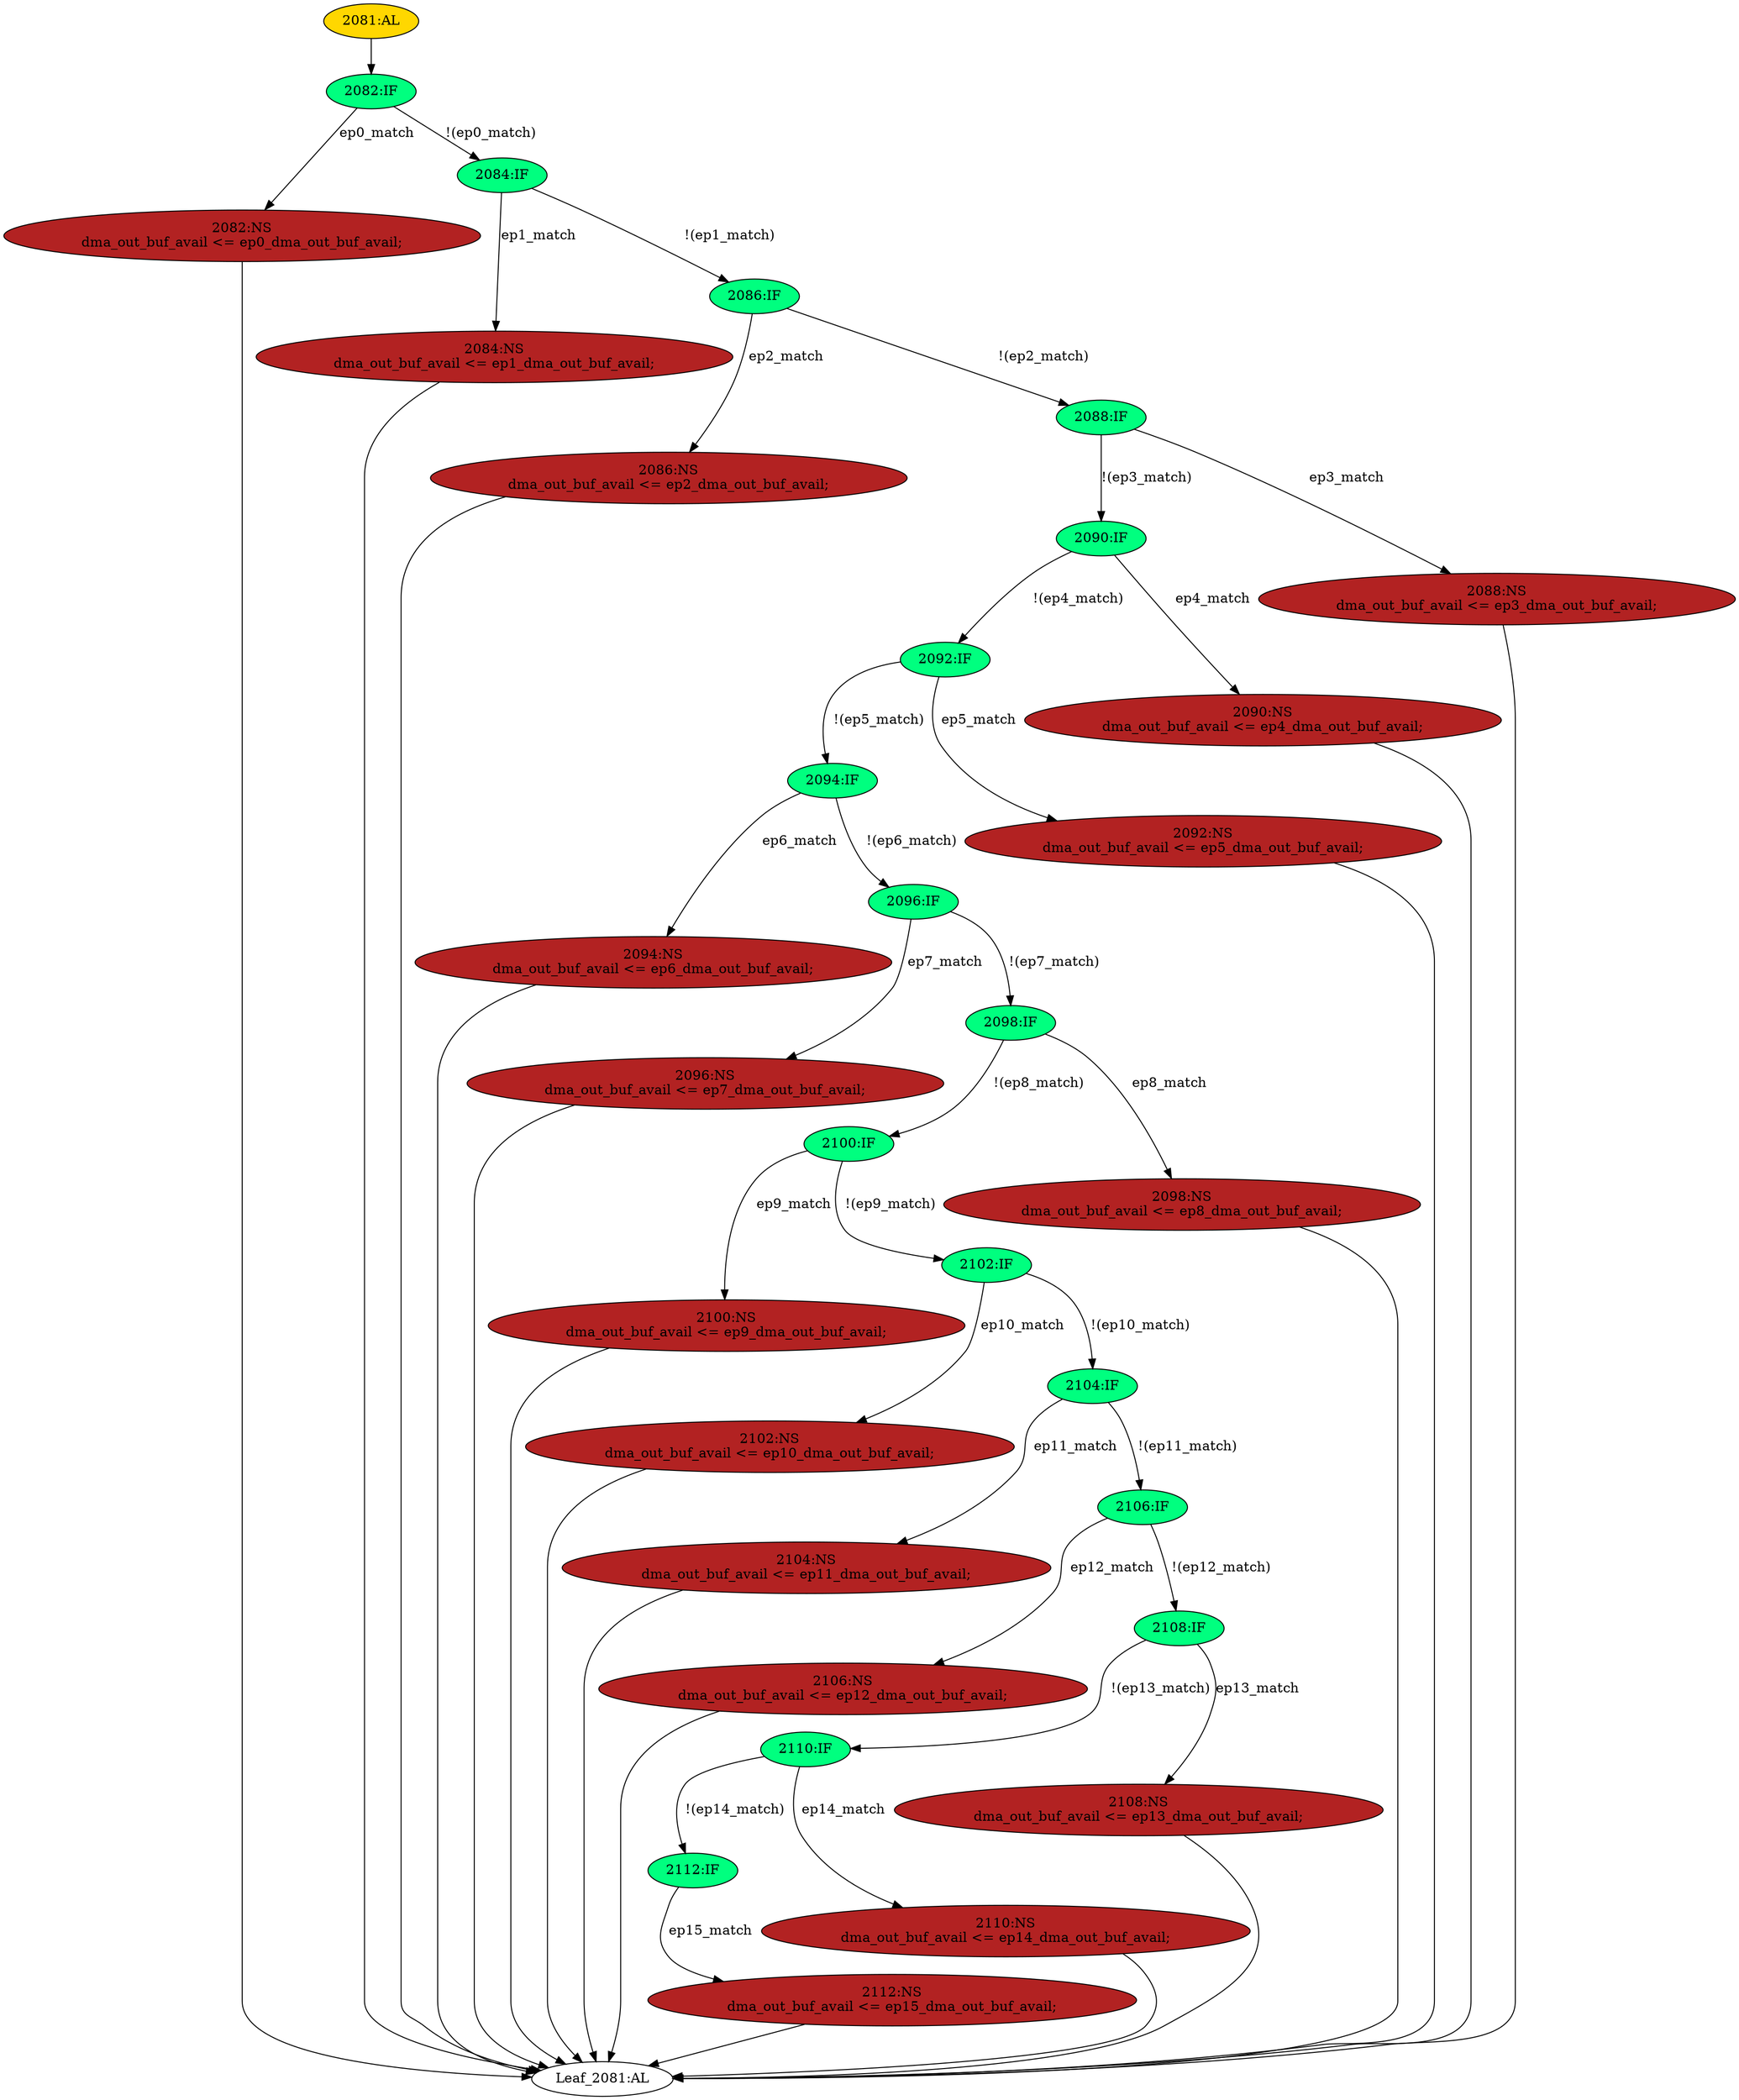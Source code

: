 strict digraph "" {
	node [label="\N"];
	"2092:IF"	 [ast="<pyverilog.vparser.ast.IfStatement object at 0x7f0a38db24d0>",
		fillcolor=springgreen,
		label="2092:IF",
		statements="[]",
		style=filled,
		typ=IfStatement];
	"2094:IF"	 [ast="<pyverilog.vparser.ast.IfStatement object at 0x7f0a38db2510>",
		fillcolor=springgreen,
		label="2094:IF",
		statements="[]",
		style=filled,
		typ=IfStatement];
	"2092:IF" -> "2094:IF"	 [cond="['ep5_match']",
		label="!(ep5_match)",
		lineno=2092];
	"2092:NS"	 [ast="<pyverilog.vparser.ast.NonblockingSubstitution object at 0x7f0a38dbcbd0>",
		fillcolor=firebrick,
		label="2092:NS
dma_out_buf_avail <= ep5_dma_out_buf_avail;",
		statements="[<pyverilog.vparser.ast.NonblockingSubstitution object at 0x7f0a38dbcbd0>]",
		style=filled,
		typ=NonblockingSubstitution];
	"2092:IF" -> "2092:NS"	 [cond="['ep5_match']",
		label=ep5_match,
		lineno=2092];
	"2086:NS"	 [ast="<pyverilog.vparser.ast.NonblockingSubstitution object at 0x7f0a38dbcdd0>",
		fillcolor=firebrick,
		label="2086:NS
dma_out_buf_avail <= ep2_dma_out_buf_avail;",
		statements="[<pyverilog.vparser.ast.NonblockingSubstitution object at 0x7f0a38dbcdd0>]",
		style=filled,
		typ=NonblockingSubstitution];
	"Leaf_2081:AL"	 [def_var="['dma_out_buf_avail']",
		label="Leaf_2081:AL"];
	"2086:NS" -> "Leaf_2081:AL"	 [cond="[]",
		lineno=None];
	"2096:NS"	 [ast="<pyverilog.vparser.ast.NonblockingSubstitution object at 0x7f0a38dbc7d0>",
		fillcolor=firebrick,
		label="2096:NS
dma_out_buf_avail <= ep7_dma_out_buf_avail;",
		statements="[<pyverilog.vparser.ast.NonblockingSubstitution object at 0x7f0a38dbc7d0>]",
		style=filled,
		typ=NonblockingSubstitution];
	"2096:NS" -> "Leaf_2081:AL"	 [cond="[]",
		lineno=None];
	"2098:IF"	 [ast="<pyverilog.vparser.ast.IfStatement object at 0x7f0a38db2590>",
		fillcolor=springgreen,
		label="2098:IF",
		statements="[]",
		style=filled,
		typ=IfStatement];
	"2100:IF"	 [ast="<pyverilog.vparser.ast.IfStatement object at 0x7f0a38db25d0>",
		fillcolor=springgreen,
		label="2100:IF",
		statements="[]",
		style=filled,
		typ=IfStatement];
	"2098:IF" -> "2100:IF"	 [cond="['ep8_match']",
		label="!(ep8_match)",
		lineno=2098];
	"2098:NS"	 [ast="<pyverilog.vparser.ast.NonblockingSubstitution object at 0x7f0a38dbc5d0>",
		fillcolor=firebrick,
		label="2098:NS
dma_out_buf_avail <= ep8_dma_out_buf_avail;",
		statements="[<pyverilog.vparser.ast.NonblockingSubstitution object at 0x7f0a38dbc5d0>]",
		style=filled,
		typ=NonblockingSubstitution];
	"2098:IF" -> "2098:NS"	 [cond="['ep8_match']",
		label=ep8_match,
		lineno=2098];
	"2084:NS"	 [ast="<pyverilog.vparser.ast.NonblockingSubstitution object at 0x7f0a38dbcf90>",
		fillcolor=firebrick,
		label="2084:NS
dma_out_buf_avail <= ep1_dma_out_buf_avail;",
		statements="[<pyverilog.vparser.ast.NonblockingSubstitution object at 0x7f0a38dbcf90>]",
		style=filled,
		typ=NonblockingSubstitution];
	"2084:NS" -> "Leaf_2081:AL"	 [cond="[]",
		lineno=None];
	"2094:NS"	 [ast="<pyverilog.vparser.ast.NonblockingSubstitution object at 0x7f0a38dbc9d0>",
		fillcolor=firebrick,
		label="2094:NS
dma_out_buf_avail <= ep6_dma_out_buf_avail;",
		statements="[<pyverilog.vparser.ast.NonblockingSubstitution object at 0x7f0a38dbc9d0>]",
		style=filled,
		typ=NonblockingSubstitution];
	"2094:IF" -> "2094:NS"	 [cond="['ep6_match']",
		label=ep6_match,
		lineno=2094];
	"2096:IF"	 [ast="<pyverilog.vparser.ast.IfStatement object at 0x7f0a38db2550>",
		fillcolor=springgreen,
		label="2096:IF",
		statements="[]",
		style=filled,
		typ=IfStatement];
	"2094:IF" -> "2096:IF"	 [cond="['ep6_match']",
		label="!(ep6_match)",
		lineno=2094];
	"2100:NS"	 [ast="<pyverilog.vparser.ast.NonblockingSubstitution object at 0x7f0a38dbc3d0>",
		fillcolor=firebrick,
		label="2100:NS
dma_out_buf_avail <= ep9_dma_out_buf_avail;",
		statements="[<pyverilog.vparser.ast.NonblockingSubstitution object at 0x7f0a38dbc3d0>]",
		style=filled,
		typ=NonblockingSubstitution];
	"2100:IF" -> "2100:NS"	 [cond="['ep9_match']",
		label=ep9_match,
		lineno=2100];
	"2102:IF"	 [ast="<pyverilog.vparser.ast.IfStatement object at 0x7f0a38db2610>",
		fillcolor=springgreen,
		label="2102:IF",
		statements="[]",
		style=filled,
		typ=IfStatement];
	"2100:IF" -> "2102:IF"	 [cond="['ep9_match']",
		label="!(ep9_match)",
		lineno=2100];
	"2082:IF"	 [ast="<pyverilog.vparser.ast.IfStatement object at 0x7f0a38dc5190>",
		fillcolor=springgreen,
		label="2082:IF",
		statements="[]",
		style=filled,
		typ=IfStatement];
	"2082:NS"	 [ast="<pyverilog.vparser.ast.NonblockingSubstitution object at 0x7f0a38dc5750>",
		fillcolor=firebrick,
		label="2082:NS
dma_out_buf_avail <= ep0_dma_out_buf_avail;",
		statements="[<pyverilog.vparser.ast.NonblockingSubstitution object at 0x7f0a38dc5750>]",
		style=filled,
		typ=NonblockingSubstitution];
	"2082:IF" -> "2082:NS"	 [cond="['ep0_match']",
		label=ep0_match,
		lineno=2082];
	"2084:IF"	 [ast="<pyverilog.vparser.ast.IfStatement object at 0x7f0a38dc51d0>",
		fillcolor=springgreen,
		label="2084:IF",
		statements="[]",
		style=filled,
		typ=IfStatement];
	"2082:IF" -> "2084:IF"	 [cond="['ep0_match']",
		label="!(ep0_match)",
		lineno=2082];
	"2104:NS"	 [ast="<pyverilog.vparser.ast.NonblockingSubstitution object at 0x7f0a38db2f90>",
		fillcolor=firebrick,
		label="2104:NS
dma_out_buf_avail <= ep11_dma_out_buf_avail;",
		statements="[<pyverilog.vparser.ast.NonblockingSubstitution object at 0x7f0a38db2f90>]",
		style=filled,
		typ=NonblockingSubstitution];
	"2104:NS" -> "Leaf_2081:AL"	 [cond="[]",
		lineno=None];
	"2102:NS"	 [ast="<pyverilog.vparser.ast.NonblockingSubstitution object at 0x7f0a38dbc1d0>",
		fillcolor=firebrick,
		label="2102:NS
dma_out_buf_avail <= ep10_dma_out_buf_avail;",
		statements="[<pyverilog.vparser.ast.NonblockingSubstitution object at 0x7f0a38dbc1d0>]",
		style=filled,
		typ=NonblockingSubstitution];
	"2102:NS" -> "Leaf_2081:AL"	 [cond="[]",
		lineno=None];
	"2106:NS"	 [ast="<pyverilog.vparser.ast.NonblockingSubstitution object at 0x7f0a38db2d90>",
		fillcolor=firebrick,
		label="2106:NS
dma_out_buf_avail <= ep12_dma_out_buf_avail;",
		statements="[<pyverilog.vparser.ast.NonblockingSubstitution object at 0x7f0a38db2d90>]",
		style=filled,
		typ=NonblockingSubstitution];
	"2106:NS" -> "Leaf_2081:AL"	 [cond="[]",
		lineno=None];
	"2081:AL"	 [ast="<pyverilog.vparser.ast.Always object at 0x7f0a38dc5990>",
		clk_sens=True,
		fillcolor=gold,
		label="2081:AL",
		sens="['clk']",
		statements="[]",
		style=filled,
		typ=Always,
		use_var="['ep6_match', 'ep5_dma_out_buf_avail', 'ep2_dma_out_buf_avail', 'ep13_dma_out_buf_avail', 'ep0_match', 'ep9_dma_out_buf_avail', '\
ep14_match', 'ep6_dma_out_buf_avail', 'ep15_match', 'ep1_match', 'ep3_match', 'ep4_match', 'ep13_match', 'ep12_match', 'ep14_dma_\
out_buf_avail', 'ep7_match', 'ep5_match', 'ep11_dma_out_buf_avail', 'ep2_match', 'ep3_dma_out_buf_avail', 'ep1_dma_out_buf_avail', '\
ep8_dma_out_buf_avail', 'ep4_dma_out_buf_avail', 'ep9_match', 'ep0_dma_out_buf_avail', 'ep8_match', 'ep15_dma_out_buf_avail', 'ep10_\
match', 'ep11_match', 'ep12_dma_out_buf_avail', 'ep7_dma_out_buf_avail', 'ep10_dma_out_buf_avail']"];
	"2081:AL" -> "2082:IF"	 [cond="[]",
		lineno=None];
	"2110:IF"	 [ast="<pyverilog.vparser.ast.IfStatement object at 0x7f0a38db2710>",
		fillcolor=springgreen,
		label="2110:IF",
		statements="[]",
		style=filled,
		typ=IfStatement];
	"2112:IF"	 [ast="<pyverilog.vparser.ast.IfStatement object at 0x7f0a38db2750>",
		fillcolor=springgreen,
		label="2112:IF",
		statements="[]",
		style=filled,
		typ=IfStatement];
	"2110:IF" -> "2112:IF"	 [cond="['ep14_match']",
		label="!(ep14_match)",
		lineno=2110];
	"2110:NS"	 [ast="<pyverilog.vparser.ast.NonblockingSubstitution object at 0x7f0a38db2990>",
		fillcolor=firebrick,
		label="2110:NS
dma_out_buf_avail <= ep14_dma_out_buf_avail;",
		statements="[<pyverilog.vparser.ast.NonblockingSubstitution object at 0x7f0a38db2990>]",
		style=filled,
		typ=NonblockingSubstitution];
	"2110:IF" -> "2110:NS"	 [cond="['ep14_match']",
		label=ep14_match,
		lineno=2110];
	"2090:IF"	 [ast="<pyverilog.vparser.ast.IfStatement object at 0x7f0a38dc5290>",
		fillcolor=springgreen,
		label="2090:IF",
		statements="[]",
		style=filled,
		typ=IfStatement];
	"2090:IF" -> "2092:IF"	 [cond="['ep4_match']",
		label="!(ep4_match)",
		lineno=2090];
	"2090:NS"	 [ast="<pyverilog.vparser.ast.NonblockingSubstitution object at 0x7f0a38dc52d0>",
		fillcolor=firebrick,
		label="2090:NS
dma_out_buf_avail <= ep4_dma_out_buf_avail;",
		statements="[<pyverilog.vparser.ast.NonblockingSubstitution object at 0x7f0a38dc52d0>]",
		style=filled,
		typ=NonblockingSubstitution];
	"2090:IF" -> "2090:NS"	 [cond="['ep4_match']",
		label=ep4_match,
		lineno=2090];
	"2104:IF"	 [ast="<pyverilog.vparser.ast.IfStatement object at 0x7f0a38db2650>",
		fillcolor=springgreen,
		label="2104:IF",
		statements="[]",
		style=filled,
		typ=IfStatement];
	"2104:IF" -> "2104:NS"	 [cond="['ep11_match']",
		label=ep11_match,
		lineno=2104];
	"2106:IF"	 [ast="<pyverilog.vparser.ast.IfStatement object at 0x7f0a38db2690>",
		fillcolor=springgreen,
		label="2106:IF",
		statements="[]",
		style=filled,
		typ=IfStatement];
	"2104:IF" -> "2106:IF"	 [cond="['ep11_match']",
		label="!(ep11_match)",
		lineno=2104];
	"2108:IF"	 [ast="<pyverilog.vparser.ast.IfStatement object at 0x7f0a38db26d0>",
		fillcolor=springgreen,
		label="2108:IF",
		statements="[]",
		style=filled,
		typ=IfStatement];
	"2108:IF" -> "2110:IF"	 [cond="['ep13_match']",
		label="!(ep13_match)",
		lineno=2108];
	"2108:NS"	 [ast="<pyverilog.vparser.ast.NonblockingSubstitution object at 0x7f0a38db2b90>",
		fillcolor=firebrick,
		label="2108:NS
dma_out_buf_avail <= ep13_dma_out_buf_avail;",
		statements="[<pyverilog.vparser.ast.NonblockingSubstitution object at 0x7f0a38db2b90>]",
		style=filled,
		typ=NonblockingSubstitution];
	"2108:IF" -> "2108:NS"	 [cond="['ep13_match']",
		label=ep13_match,
		lineno=2108];
	"2112:NS"	 [ast="<pyverilog.vparser.ast.NonblockingSubstitution object at 0x7f0a38db2790>",
		fillcolor=firebrick,
		label="2112:NS
dma_out_buf_avail <= ep15_dma_out_buf_avail;",
		statements="[<pyverilog.vparser.ast.NonblockingSubstitution object at 0x7f0a38db2790>]",
		style=filled,
		typ=NonblockingSubstitution];
	"2112:NS" -> "Leaf_2081:AL"	 [cond="[]",
		lineno=None];
	"2092:NS" -> "Leaf_2081:AL"	 [cond="[]",
		lineno=None];
	"2098:NS" -> "Leaf_2081:AL"	 [cond="[]",
		lineno=None];
	"2100:NS" -> "Leaf_2081:AL"	 [cond="[]",
		lineno=None];
	"2082:NS" -> "Leaf_2081:AL"	 [cond="[]",
		lineno=None];
	"2102:IF" -> "2102:NS"	 [cond="['ep10_match']",
		label=ep10_match,
		lineno=2102];
	"2102:IF" -> "2104:IF"	 [cond="['ep10_match']",
		label="!(ep10_match)",
		lineno=2102];
	"2084:IF" -> "2084:NS"	 [cond="['ep1_match']",
		label=ep1_match,
		lineno=2084];
	"2086:IF"	 [ast="<pyverilog.vparser.ast.IfStatement object at 0x7f0a38dc5210>",
		fillcolor=springgreen,
		label="2086:IF",
		statements="[]",
		style=filled,
		typ=IfStatement];
	"2084:IF" -> "2086:IF"	 [cond="['ep1_match']",
		label="!(ep1_match)",
		lineno=2084];
	"2088:NS"	 [ast="<pyverilog.vparser.ast.NonblockingSubstitution object at 0x7f0a38dc54d0>",
		fillcolor=firebrick,
		label="2088:NS
dma_out_buf_avail <= ep3_dma_out_buf_avail;",
		statements="[<pyverilog.vparser.ast.NonblockingSubstitution object at 0x7f0a38dc54d0>]",
		style=filled,
		typ=NonblockingSubstitution];
	"2088:NS" -> "Leaf_2081:AL"	 [cond="[]",
		lineno=None];
	"2094:NS" -> "Leaf_2081:AL"	 [cond="[]",
		lineno=None];
	"2112:IF" -> "2112:NS"	 [cond="['ep15_match']",
		label=ep15_match,
		lineno=2112];
	"2096:IF" -> "2096:NS"	 [cond="['ep7_match']",
		label=ep7_match,
		lineno=2096];
	"2096:IF" -> "2098:IF"	 [cond="['ep7_match']",
		label="!(ep7_match)",
		lineno=2096];
	"2090:NS" -> "Leaf_2081:AL"	 [cond="[]",
		lineno=None];
	"2086:IF" -> "2086:NS"	 [cond="['ep2_match']",
		label=ep2_match,
		lineno=2086];
	"2088:IF"	 [ast="<pyverilog.vparser.ast.IfStatement object at 0x7f0a38dc5250>",
		fillcolor=springgreen,
		label="2088:IF",
		statements="[]",
		style=filled,
		typ=IfStatement];
	"2086:IF" -> "2088:IF"	 [cond="['ep2_match']",
		label="!(ep2_match)",
		lineno=2086];
	"2108:NS" -> "Leaf_2081:AL"	 [cond="[]",
		lineno=None];
	"2106:IF" -> "2106:NS"	 [cond="['ep12_match']",
		label=ep12_match,
		lineno=2106];
	"2106:IF" -> "2108:IF"	 [cond="['ep12_match']",
		label="!(ep12_match)",
		lineno=2106];
	"2088:IF" -> "2090:IF"	 [cond="['ep3_match']",
		label="!(ep3_match)",
		lineno=2088];
	"2088:IF" -> "2088:NS"	 [cond="['ep3_match']",
		label=ep3_match,
		lineno=2088];
	"2110:NS" -> "Leaf_2081:AL"	 [cond="[]",
		lineno=None];
}
